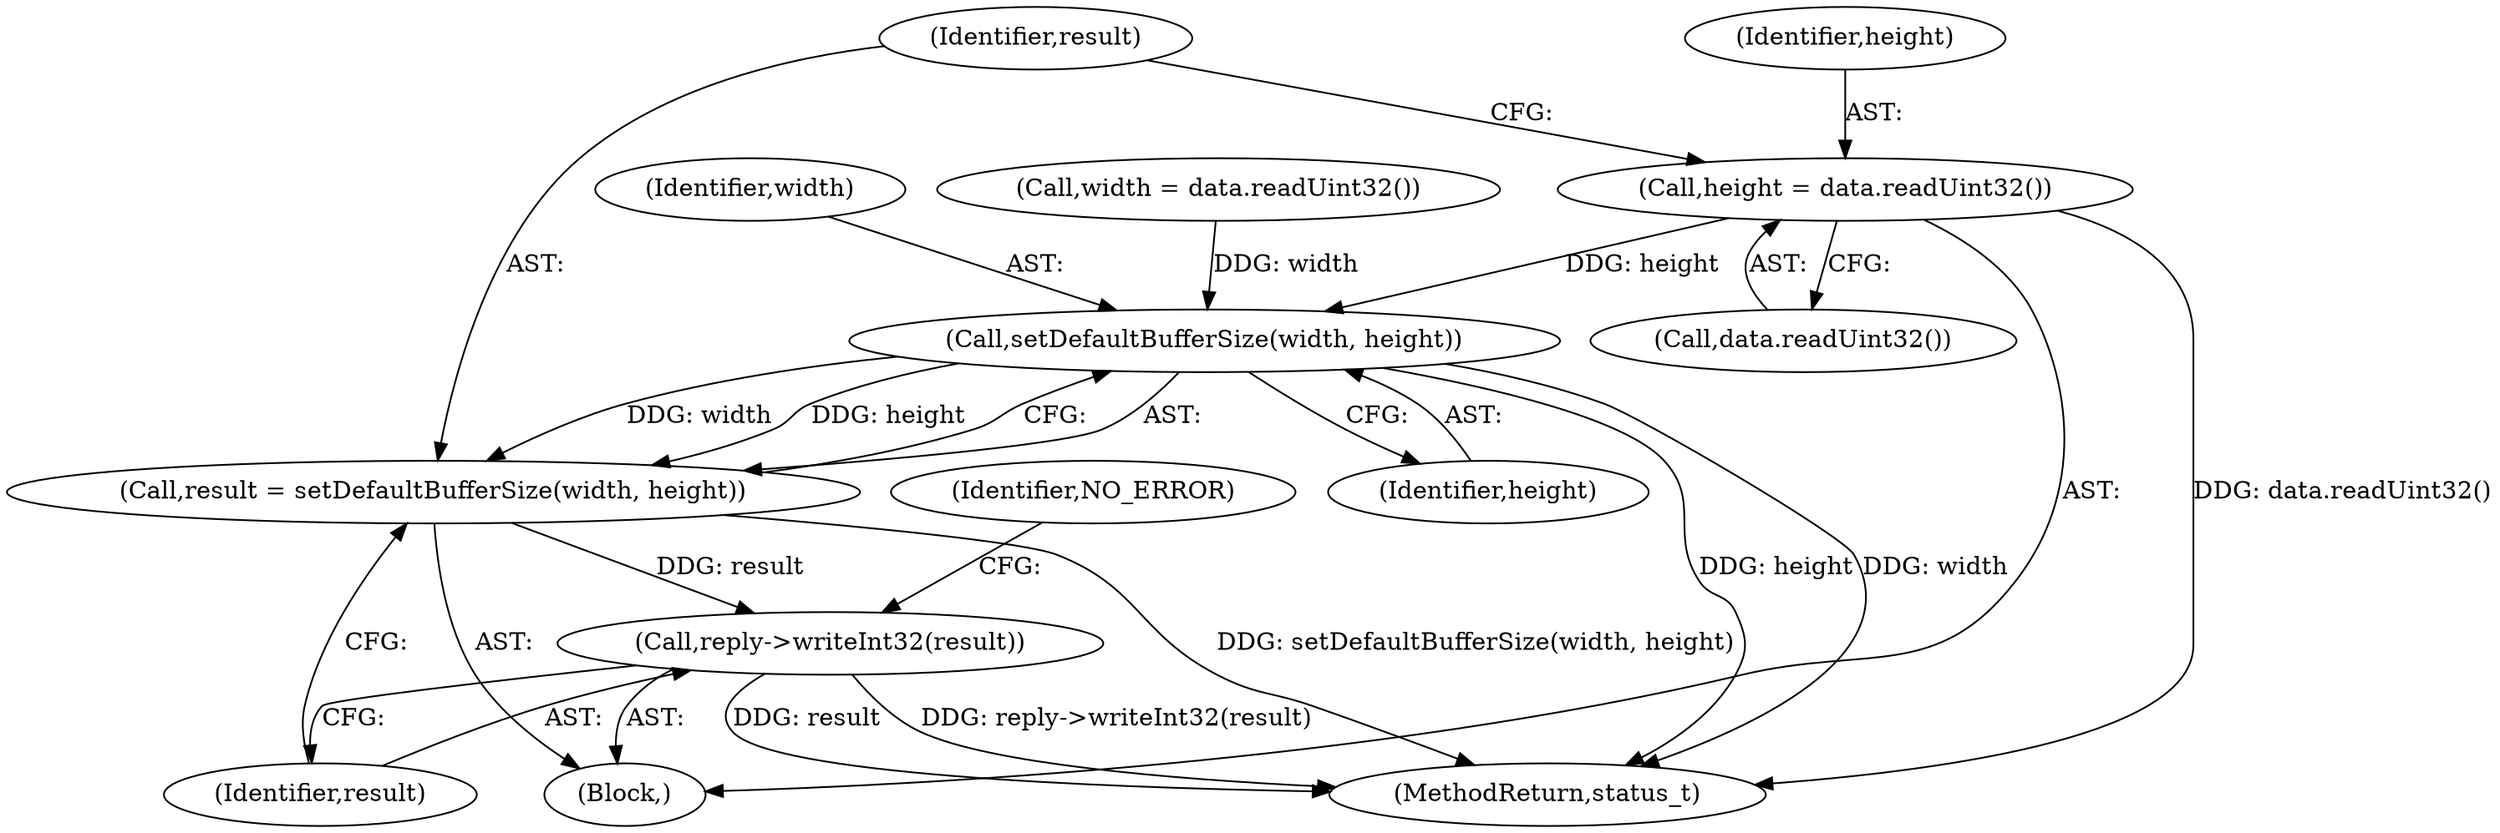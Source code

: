digraph "0_Android_a30d7d90c4f718e46fb41a99b3d52800e1011b73@API" {
"1000314" [label="(Call,height = data.readUint32())"];
"1000320" [label="(Call,setDefaultBufferSize(width, height))"];
"1000318" [label="(Call,result = setDefaultBufferSize(width, height))"];
"1000323" [label="(Call,reply->writeInt32(result))"];
"1000324" [label="(Identifier,result)"];
"1000315" [label="(Identifier,height)"];
"1000323" [label="(Call,reply->writeInt32(result))"];
"1000321" [label="(Identifier,width)"];
"1000515" [label="(MethodReturn,status_t)"];
"1000319" [label="(Identifier,result)"];
"1000310" [label="(Call,width = data.readUint32())"];
"1000314" [label="(Call,height = data.readUint32())"];
"1000320" [label="(Call,setDefaultBufferSize(width, height))"];
"1000322" [label="(Identifier,height)"];
"1000326" [label="(Identifier,NO_ERROR)"];
"1000318" [label="(Call,result = setDefaultBufferSize(width, height))"];
"1000304" [label="(Block,)"];
"1000316" [label="(Call,data.readUint32())"];
"1000314" -> "1000304"  [label="AST: "];
"1000314" -> "1000316"  [label="CFG: "];
"1000315" -> "1000314"  [label="AST: "];
"1000316" -> "1000314"  [label="AST: "];
"1000319" -> "1000314"  [label="CFG: "];
"1000314" -> "1000515"  [label="DDG: data.readUint32()"];
"1000314" -> "1000320"  [label="DDG: height"];
"1000320" -> "1000318"  [label="AST: "];
"1000320" -> "1000322"  [label="CFG: "];
"1000321" -> "1000320"  [label="AST: "];
"1000322" -> "1000320"  [label="AST: "];
"1000318" -> "1000320"  [label="CFG: "];
"1000320" -> "1000515"  [label="DDG: height"];
"1000320" -> "1000515"  [label="DDG: width"];
"1000320" -> "1000318"  [label="DDG: width"];
"1000320" -> "1000318"  [label="DDG: height"];
"1000310" -> "1000320"  [label="DDG: width"];
"1000318" -> "1000304"  [label="AST: "];
"1000319" -> "1000318"  [label="AST: "];
"1000324" -> "1000318"  [label="CFG: "];
"1000318" -> "1000515"  [label="DDG: setDefaultBufferSize(width, height)"];
"1000318" -> "1000323"  [label="DDG: result"];
"1000323" -> "1000304"  [label="AST: "];
"1000323" -> "1000324"  [label="CFG: "];
"1000324" -> "1000323"  [label="AST: "];
"1000326" -> "1000323"  [label="CFG: "];
"1000323" -> "1000515"  [label="DDG: result"];
"1000323" -> "1000515"  [label="DDG: reply->writeInt32(result)"];
}
